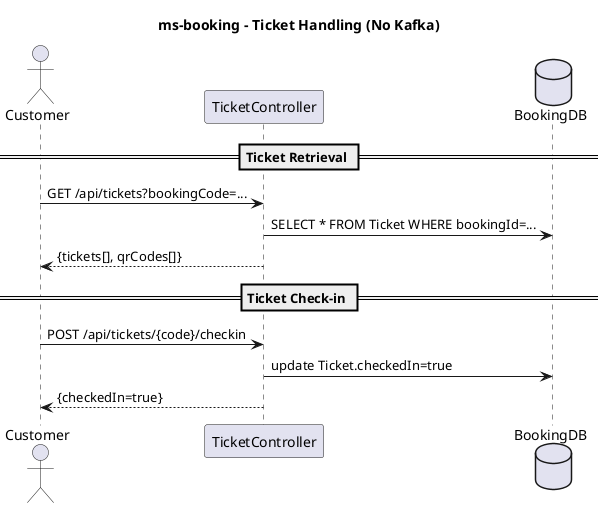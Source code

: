 @startuml
title ms-booking – Ticket Handling (No Kafka)

actor Customer
participant "TicketController" as TICKET
database "BookingDB" as BOOKDB

== Ticket Retrieval ==
Customer -> TICKET : GET /api/tickets?bookingCode=...
TICKET -> BOOKDB : SELECT * FROM Ticket WHERE bookingId=...
TICKET --> Customer : {tickets[], qrCodes[]}

== Ticket Check-in ==
Customer -> TICKET : POST /api/tickets/{code}/checkin
TICKET -> BOOKDB : update Ticket.checkedIn=true
TICKET --> Customer : {checkedIn=true}
@enduml
